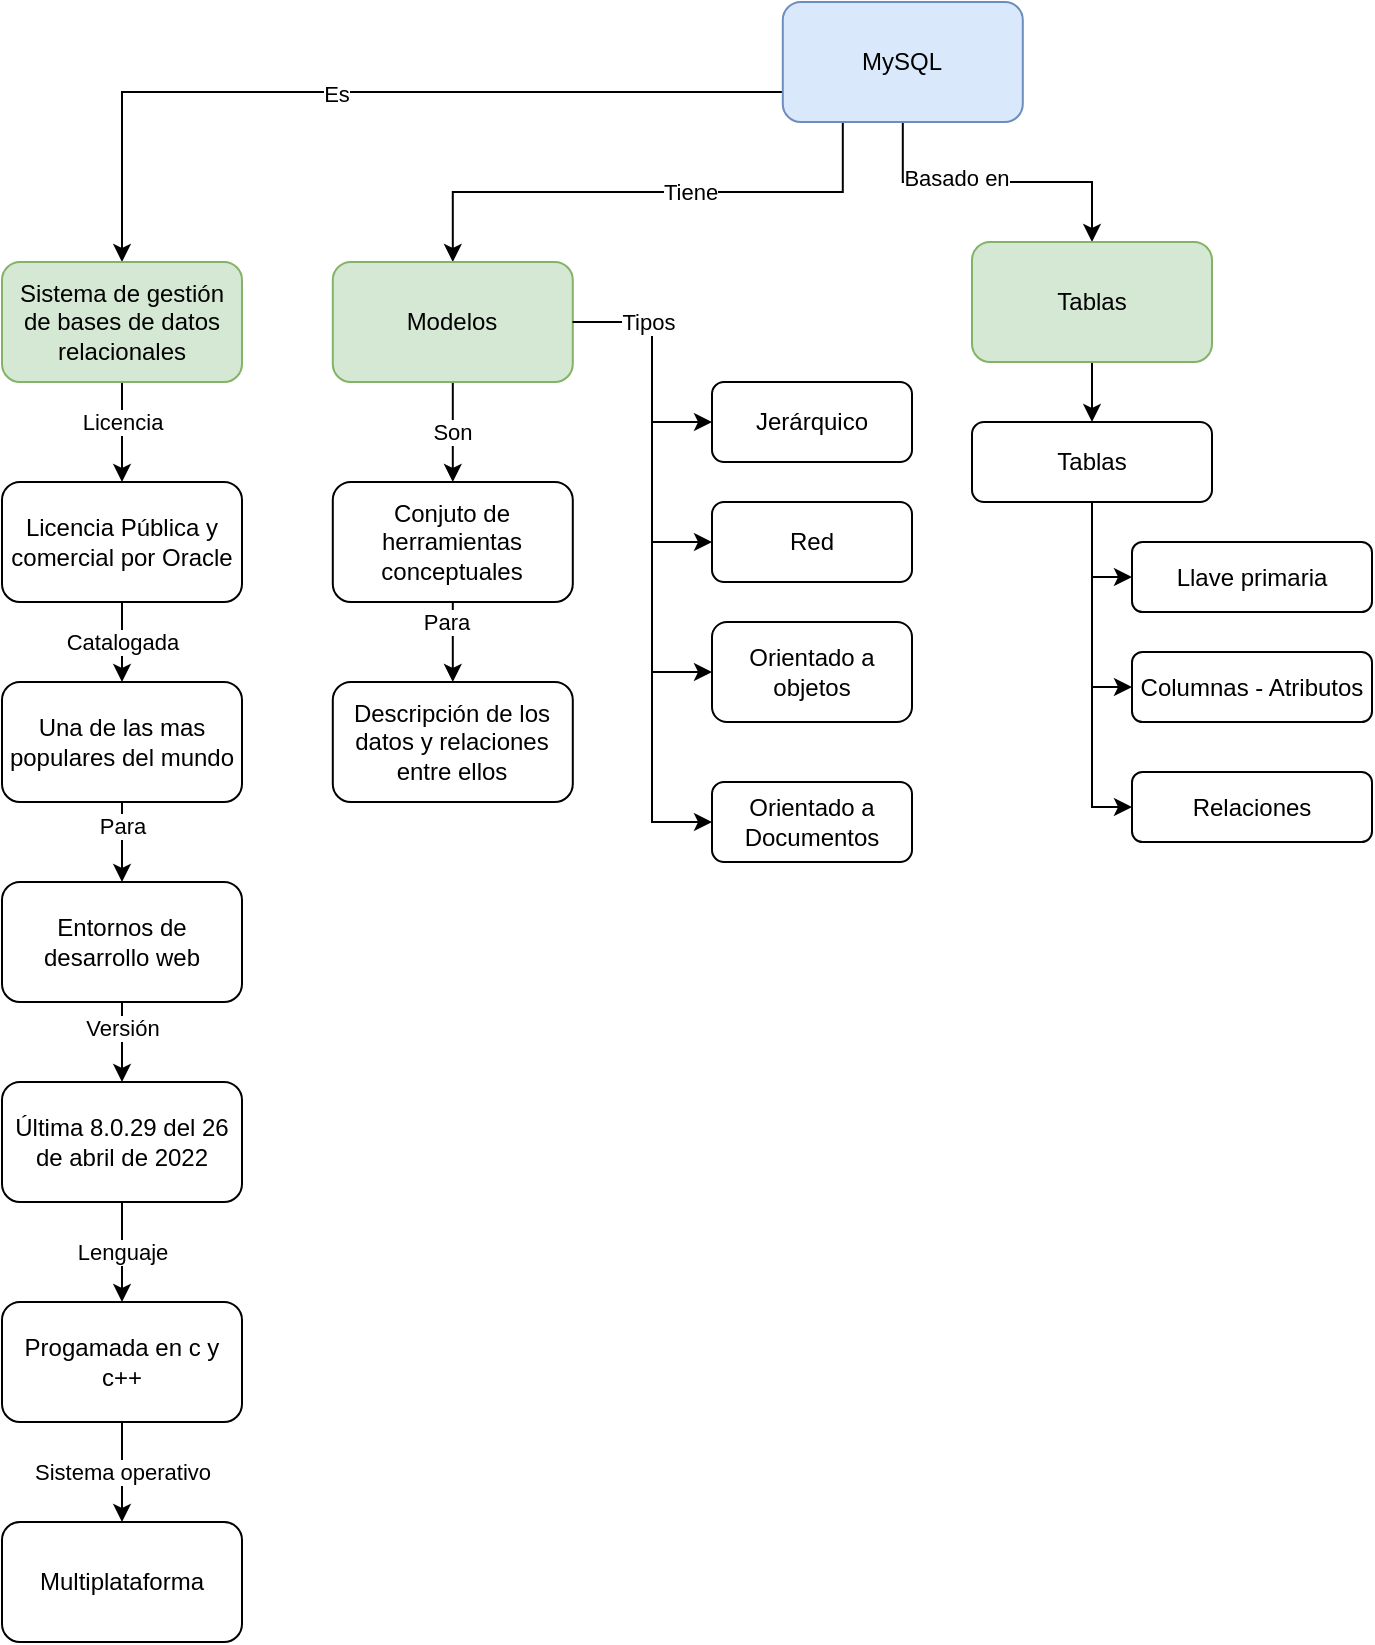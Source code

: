 <mxfile version="20.4.1" type="github">
  <diagram id="qhtQPjDR4GYdPBG_F6J3" name="Página-1">
    <mxGraphModel dx="1187.6" dy="499" grid="1" gridSize="10" guides="1" tooltips="1" connect="1" arrows="1" fold="1" page="1" pageScale="0.8" pageWidth="827" pageHeight="1169" math="0" shadow="0">
      <root>
        <mxCell id="0" />
        <mxCell id="1" parent="0" />
        <mxCell id="fwWyzj2W8QwWrXyF9_j2-4" value="" style="edgeStyle=orthogonalEdgeStyle;rounded=0;orthogonalLoop=1;jettySize=auto;html=1;exitX=0;exitY=0.75;exitDx=0;exitDy=0;" parent="1" source="fwWyzj2W8QwWrXyF9_j2-2" target="fwWyzj2W8QwWrXyF9_j2-3" edge="1">
          <mxGeometry relative="1" as="geometry" />
        </mxCell>
        <mxCell id="fwWyzj2W8QwWrXyF9_j2-5" value="Es" style="edgeLabel;html=1;align=center;verticalAlign=middle;resizable=0;points=[];" parent="fwWyzj2W8QwWrXyF9_j2-4" vertex="1" connectable="0">
          <mxGeometry x="0.075" y="1" relative="1" as="geometry">
            <mxPoint as="offset" />
          </mxGeometry>
        </mxCell>
        <mxCell id="fwWyzj2W8QwWrXyF9_j2-42" style="edgeStyle=orthogonalEdgeStyle;rounded=0;orthogonalLoop=1;jettySize=auto;html=1;exitX=0.25;exitY=1;exitDx=0;exitDy=0;entryX=0.5;entryY=0;entryDx=0;entryDy=0;" parent="1" source="fwWyzj2W8QwWrXyF9_j2-2" target="fwWyzj2W8QwWrXyF9_j2-23" edge="1">
          <mxGeometry relative="1" as="geometry" />
        </mxCell>
        <mxCell id="fwWyzj2W8QwWrXyF9_j2-43" value="Tiene" style="edgeLabel;html=1;align=center;verticalAlign=middle;resizable=0;points=[];" parent="fwWyzj2W8QwWrXyF9_j2-42" vertex="1" connectable="0">
          <mxGeometry x="-0.154" relative="1" as="geometry">
            <mxPoint as="offset" />
          </mxGeometry>
        </mxCell>
        <mxCell id="dAumnBdMv4Wa70-6qw1--2" value="" style="edgeStyle=orthogonalEdgeStyle;rounded=0;orthogonalLoop=1;jettySize=auto;html=1;" edge="1" parent="1" source="fwWyzj2W8QwWrXyF9_j2-2" target="dAumnBdMv4Wa70-6qw1--1">
          <mxGeometry relative="1" as="geometry" />
        </mxCell>
        <mxCell id="dAumnBdMv4Wa70-6qw1--3" value="Basado en" style="edgeLabel;html=1;align=center;verticalAlign=middle;resizable=0;points=[];" vertex="1" connectable="0" parent="dAumnBdMv4Wa70-6qw1--2">
          <mxGeometry x="-0.276" y="2" relative="1" as="geometry">
            <mxPoint as="offset" />
          </mxGeometry>
        </mxCell>
        <mxCell id="fwWyzj2W8QwWrXyF9_j2-2" value="MySQL" style="rounded=1;whiteSpace=wrap;html=1;fillColor=#dae8fc;strokeColor=#6c8ebf;" parent="1" vertex="1">
          <mxGeometry x="225.4" y="20" width="120" height="60" as="geometry" />
        </mxCell>
        <mxCell id="fwWyzj2W8QwWrXyF9_j2-7" value="" style="edgeStyle=orthogonalEdgeStyle;rounded=0;orthogonalLoop=1;jettySize=auto;html=1;" parent="1" source="fwWyzj2W8QwWrXyF9_j2-3" target="fwWyzj2W8QwWrXyF9_j2-6" edge="1">
          <mxGeometry relative="1" as="geometry" />
        </mxCell>
        <mxCell id="fwWyzj2W8QwWrXyF9_j2-8" value="Licencia" style="edgeLabel;html=1;align=center;verticalAlign=middle;resizable=0;points=[];" parent="fwWyzj2W8QwWrXyF9_j2-7" vertex="1" connectable="0">
          <mxGeometry x="-0.22" relative="1" as="geometry">
            <mxPoint as="offset" />
          </mxGeometry>
        </mxCell>
        <mxCell id="fwWyzj2W8QwWrXyF9_j2-10" value="" style="edgeStyle=orthogonalEdgeStyle;rounded=0;orthogonalLoop=1;jettySize=auto;html=1;entryX=0.5;entryY=0;entryDx=0;entryDy=0;exitX=0.5;exitY=1;exitDx=0;exitDy=0;" parent="1" source="fwWyzj2W8QwWrXyF9_j2-6" target="fwWyzj2W8QwWrXyF9_j2-9" edge="1">
          <mxGeometry relative="1" as="geometry" />
        </mxCell>
        <mxCell id="fwWyzj2W8QwWrXyF9_j2-11" value="Catalogada" style="edgeLabel;html=1;align=center;verticalAlign=middle;resizable=0;points=[];" parent="fwWyzj2W8QwWrXyF9_j2-10" vertex="1" connectable="0">
          <mxGeometry x="0.34" y="-3" relative="1" as="geometry">
            <mxPoint x="3" y="-7" as="offset" />
          </mxGeometry>
        </mxCell>
        <mxCell id="fwWyzj2W8QwWrXyF9_j2-13" value="" style="edgeStyle=orthogonalEdgeStyle;rounded=0;orthogonalLoop=1;jettySize=auto;html=1;exitX=0.5;exitY=1;exitDx=0;exitDy=0;entryX=0.5;entryY=0;entryDx=0;entryDy=0;" parent="1" source="fwWyzj2W8QwWrXyF9_j2-9" target="fwWyzj2W8QwWrXyF9_j2-12" edge="1">
          <mxGeometry relative="1" as="geometry" />
        </mxCell>
        <mxCell id="fwWyzj2W8QwWrXyF9_j2-14" value="Para" style="edgeLabel;html=1;align=center;verticalAlign=middle;resizable=0;points=[];" parent="fwWyzj2W8QwWrXyF9_j2-13" vertex="1" connectable="0">
          <mxGeometry x="0.551" y="-3" relative="1" as="geometry">
            <mxPoint x="3" y="-19" as="offset" />
          </mxGeometry>
        </mxCell>
        <mxCell id="fwWyzj2W8QwWrXyF9_j2-16" value="" style="edgeStyle=orthogonalEdgeStyle;rounded=0;orthogonalLoop=1;jettySize=auto;html=1;entryX=0.5;entryY=0;entryDx=0;entryDy=0;exitX=0.5;exitY=1;exitDx=0;exitDy=0;" parent="1" source="fwWyzj2W8QwWrXyF9_j2-12" target="fwWyzj2W8QwWrXyF9_j2-15" edge="1">
          <mxGeometry relative="1" as="geometry" />
        </mxCell>
        <mxCell id="fwWyzj2W8QwWrXyF9_j2-17" value="Versión" style="edgeLabel;html=1;align=center;verticalAlign=middle;resizable=0;points=[];" parent="fwWyzj2W8QwWrXyF9_j2-16" vertex="1" connectable="0">
          <mxGeometry x="0.659" y="-2" relative="1" as="geometry">
            <mxPoint x="2" y="-20" as="offset" />
          </mxGeometry>
        </mxCell>
        <mxCell id="fwWyzj2W8QwWrXyF9_j2-3" value="Sistema de gestión de bases de datos relacionales" style="rounded=1;whiteSpace=wrap;html=1;fillColor=#d5e8d4;strokeColor=#82b366;" parent="1" vertex="1">
          <mxGeometry x="-165" y="150" width="120" height="60" as="geometry" />
        </mxCell>
        <mxCell id="fwWyzj2W8QwWrXyF9_j2-6" value="Licencia Pública y comercial por Oracle" style="rounded=1;whiteSpace=wrap;html=1;" parent="1" vertex="1">
          <mxGeometry x="-165" y="260" width="120" height="60" as="geometry" />
        </mxCell>
        <mxCell id="fwWyzj2W8QwWrXyF9_j2-9" value="Una de las mas populares del mundo" style="rounded=1;whiteSpace=wrap;html=1;" parent="1" vertex="1">
          <mxGeometry x="-165" y="360" width="120" height="60" as="geometry" />
        </mxCell>
        <mxCell id="fwWyzj2W8QwWrXyF9_j2-12" value="Entornos de desarrollo web" style="rounded=1;whiteSpace=wrap;html=1;" parent="1" vertex="1">
          <mxGeometry x="-165" y="460" width="120" height="60" as="geometry" />
        </mxCell>
        <mxCell id="fwWyzj2W8QwWrXyF9_j2-20" value="Lenguaje" style="edgeStyle=orthogonalEdgeStyle;rounded=0;orthogonalLoop=1;jettySize=auto;html=1;" parent="1" source="fwWyzj2W8QwWrXyF9_j2-15" target="fwWyzj2W8QwWrXyF9_j2-19" edge="1">
          <mxGeometry relative="1" as="geometry" />
        </mxCell>
        <mxCell id="fwWyzj2W8QwWrXyF9_j2-15" value="Última 8.0.29 del 26 de abril de 2022" style="rounded=1;whiteSpace=wrap;html=1;" parent="1" vertex="1">
          <mxGeometry x="-165" y="560" width="120" height="60" as="geometry" />
        </mxCell>
        <mxCell id="fwWyzj2W8QwWrXyF9_j2-22" value="Sistema operativo" style="edgeStyle=orthogonalEdgeStyle;rounded=0;orthogonalLoop=1;jettySize=auto;html=1;" parent="1" source="fwWyzj2W8QwWrXyF9_j2-19" target="fwWyzj2W8QwWrXyF9_j2-21" edge="1">
          <mxGeometry relative="1" as="geometry" />
        </mxCell>
        <mxCell id="fwWyzj2W8QwWrXyF9_j2-19" value="Progamada en c y c++" style="rounded=1;whiteSpace=wrap;html=1;" parent="1" vertex="1">
          <mxGeometry x="-165" y="670" width="120" height="60" as="geometry" />
        </mxCell>
        <mxCell id="fwWyzj2W8QwWrXyF9_j2-21" value="Multiplataforma" style="rounded=1;whiteSpace=wrap;html=1;" parent="1" vertex="1">
          <mxGeometry x="-165" y="780" width="120" height="60" as="geometry" />
        </mxCell>
        <mxCell id="fwWyzj2W8QwWrXyF9_j2-35" value="Son" style="edgeStyle=orthogonalEdgeStyle;rounded=0;orthogonalLoop=1;jettySize=auto;html=1;" parent="1" source="fwWyzj2W8QwWrXyF9_j2-23" target="fwWyzj2W8QwWrXyF9_j2-34" edge="1">
          <mxGeometry relative="1" as="geometry" />
        </mxCell>
        <mxCell id="fwWyzj2W8QwWrXyF9_j2-41" style="edgeStyle=orthogonalEdgeStyle;rounded=0;orthogonalLoop=1;jettySize=auto;html=1;exitX=1;exitY=0.5;exitDx=0;exitDy=0;entryX=0;entryY=0.5;entryDx=0;entryDy=0;" parent="1" source="fwWyzj2W8QwWrXyF9_j2-23" target="fwWyzj2W8QwWrXyF9_j2-25" edge="1">
          <mxGeometry relative="1" as="geometry">
            <Array as="points">
              <mxPoint x="160" y="180" />
              <mxPoint x="160" y="230" />
            </Array>
          </mxGeometry>
        </mxCell>
        <mxCell id="fwWyzj2W8QwWrXyF9_j2-23" value="Modelos" style="rounded=1;whiteSpace=wrap;html=1;fillColor=#d5e8d4;strokeColor=#82b366;" parent="1" vertex="1">
          <mxGeometry x="0.4" y="150" width="120" height="60" as="geometry" />
        </mxCell>
        <mxCell id="fwWyzj2W8QwWrXyF9_j2-28" value="" style="edgeStyle=orthogonalEdgeStyle;rounded=0;orthogonalLoop=1;jettySize=auto;html=1;entryX=0;entryY=0.5;entryDx=0;entryDy=0;exitX=1;exitY=0.5;exitDx=0;exitDy=0;" parent="1" source="fwWyzj2W8QwWrXyF9_j2-23" target="fwWyzj2W8QwWrXyF9_j2-27" edge="1">
          <mxGeometry relative="1" as="geometry">
            <Array as="points">
              <mxPoint x="160" y="180" />
              <mxPoint x="160" y="290" />
            </Array>
          </mxGeometry>
        </mxCell>
        <mxCell id="fwWyzj2W8QwWrXyF9_j2-25" value="Jerárquico" style="rounded=1;whiteSpace=wrap;html=1;" parent="1" vertex="1">
          <mxGeometry x="190" y="210" width="100" height="40" as="geometry" />
        </mxCell>
        <mxCell id="fwWyzj2W8QwWrXyF9_j2-30" value="" style="edgeStyle=orthogonalEdgeStyle;rounded=0;orthogonalLoop=1;jettySize=auto;html=1;entryX=0;entryY=0.5;entryDx=0;entryDy=0;exitX=1;exitY=0.5;exitDx=0;exitDy=0;" parent="1" source="fwWyzj2W8QwWrXyF9_j2-23" target="fwWyzj2W8QwWrXyF9_j2-29" edge="1">
          <mxGeometry relative="1" as="geometry">
            <mxPoint x="200" y="450" as="sourcePoint" />
            <Array as="points">
              <mxPoint x="160" y="180" />
              <mxPoint x="160" y="355" />
            </Array>
          </mxGeometry>
        </mxCell>
        <mxCell id="fwWyzj2W8QwWrXyF9_j2-27" value="Red" style="rounded=1;whiteSpace=wrap;html=1;" parent="1" vertex="1">
          <mxGeometry x="190" y="270" width="100" height="40" as="geometry" />
        </mxCell>
        <mxCell id="fwWyzj2W8QwWrXyF9_j2-32" value="Tipos" style="edgeStyle=orthogonalEdgeStyle;rounded=0;orthogonalLoop=1;jettySize=auto;html=1;entryX=0;entryY=0.5;entryDx=0;entryDy=0;exitX=1;exitY=0.5;exitDx=0;exitDy=0;" parent="1" source="fwWyzj2W8QwWrXyF9_j2-23" target="fwWyzj2W8QwWrXyF9_j2-31" edge="1">
          <mxGeometry x="-0.762" relative="1" as="geometry">
            <mxPoint y="240" as="sourcePoint" />
            <Array as="points">
              <mxPoint x="160" y="180" />
              <mxPoint x="160" y="430" />
            </Array>
            <mxPoint as="offset" />
          </mxGeometry>
        </mxCell>
        <mxCell id="fwWyzj2W8QwWrXyF9_j2-29" value="Orientado a objetos" style="rounded=1;whiteSpace=wrap;html=1;" parent="1" vertex="1">
          <mxGeometry x="190" y="330" width="100" height="50" as="geometry" />
        </mxCell>
        <mxCell id="fwWyzj2W8QwWrXyF9_j2-31" value="Orientado a Documentos" style="rounded=1;whiteSpace=wrap;html=1;" parent="1" vertex="1">
          <mxGeometry x="190" y="410" width="100" height="40" as="geometry" />
        </mxCell>
        <mxCell id="fwWyzj2W8QwWrXyF9_j2-37" value="" style="edgeStyle=orthogonalEdgeStyle;rounded=0;orthogonalLoop=1;jettySize=auto;html=1;" parent="1" source="fwWyzj2W8QwWrXyF9_j2-34" target="fwWyzj2W8QwWrXyF9_j2-36" edge="1">
          <mxGeometry relative="1" as="geometry" />
        </mxCell>
        <mxCell id="fwWyzj2W8QwWrXyF9_j2-39" value="Para" style="edgeLabel;html=1;align=center;verticalAlign=middle;resizable=0;points=[];" parent="fwWyzj2W8QwWrXyF9_j2-37" vertex="1" connectable="0">
          <mxGeometry x="-0.51" y="-4" relative="1" as="geometry">
            <mxPoint as="offset" />
          </mxGeometry>
        </mxCell>
        <mxCell id="fwWyzj2W8QwWrXyF9_j2-34" value="Conjuto de herramientas conceptuales" style="rounded=1;whiteSpace=wrap;html=1;" parent="1" vertex="1">
          <mxGeometry x="0.4" y="260" width="120" height="60" as="geometry" />
        </mxCell>
        <mxCell id="fwWyzj2W8QwWrXyF9_j2-36" value="Descripción de los datos y relaciones entre ellos" style="rounded=1;whiteSpace=wrap;html=1;" parent="1" vertex="1">
          <mxGeometry x="0.4" y="360" width="120" height="60" as="geometry" />
        </mxCell>
        <mxCell id="dAumnBdMv4Wa70-6qw1--5" value="" style="edgeStyle=orthogonalEdgeStyle;rounded=0;orthogonalLoop=1;jettySize=auto;html=1;" edge="1" parent="1" source="dAumnBdMv4Wa70-6qw1--1" target="dAumnBdMv4Wa70-6qw1--4">
          <mxGeometry relative="1" as="geometry" />
        </mxCell>
        <mxCell id="dAumnBdMv4Wa70-6qw1--1" value="Tablas" style="rounded=1;whiteSpace=wrap;html=1;fillColor=#d5e8d4;strokeColor=#82b366;" vertex="1" parent="1">
          <mxGeometry x="320" y="140" width="120" height="60" as="geometry" />
        </mxCell>
        <mxCell id="dAumnBdMv4Wa70-6qw1--7" value="" style="edgeStyle=orthogonalEdgeStyle;rounded=0;orthogonalLoop=1;jettySize=auto;html=1;entryX=0;entryY=0.5;entryDx=0;entryDy=0;" edge="1" parent="1" source="dAumnBdMv4Wa70-6qw1--4" target="dAumnBdMv4Wa70-6qw1--6">
          <mxGeometry relative="1" as="geometry" />
        </mxCell>
        <mxCell id="dAumnBdMv4Wa70-6qw1--11" style="edgeStyle=orthogonalEdgeStyle;rounded=0;orthogonalLoop=1;jettySize=auto;html=1;exitX=0.5;exitY=1;exitDx=0;exitDy=0;entryX=0;entryY=0.5;entryDx=0;entryDy=0;" edge="1" parent="1" source="dAumnBdMv4Wa70-6qw1--4" target="dAumnBdMv4Wa70-6qw1--8">
          <mxGeometry relative="1" as="geometry" />
        </mxCell>
        <mxCell id="dAumnBdMv4Wa70-6qw1--12" style="edgeStyle=orthogonalEdgeStyle;rounded=0;orthogonalLoop=1;jettySize=auto;html=1;exitX=0.5;exitY=1;exitDx=0;exitDy=0;entryX=0;entryY=0.5;entryDx=0;entryDy=0;" edge="1" parent="1" source="dAumnBdMv4Wa70-6qw1--4" target="dAumnBdMv4Wa70-6qw1--10">
          <mxGeometry relative="1" as="geometry" />
        </mxCell>
        <mxCell id="dAumnBdMv4Wa70-6qw1--4" value="Tablas" style="rounded=1;whiteSpace=wrap;html=1;" vertex="1" parent="1">
          <mxGeometry x="320" y="230" width="120" height="40" as="geometry" />
        </mxCell>
        <mxCell id="dAumnBdMv4Wa70-6qw1--6" value="Llave primaria" style="rounded=1;whiteSpace=wrap;html=1;" vertex="1" parent="1">
          <mxGeometry x="400" y="290" width="120" height="35" as="geometry" />
        </mxCell>
        <mxCell id="dAumnBdMv4Wa70-6qw1--8" value="Columnas - Atributos" style="rounded=1;whiteSpace=wrap;html=1;" vertex="1" parent="1">
          <mxGeometry x="400" y="345" width="120" height="35" as="geometry" />
        </mxCell>
        <mxCell id="dAumnBdMv4Wa70-6qw1--10" value="Relaciones" style="rounded=1;whiteSpace=wrap;html=1;" vertex="1" parent="1">
          <mxGeometry x="400" y="405" width="120" height="35" as="geometry" />
        </mxCell>
      </root>
    </mxGraphModel>
  </diagram>
</mxfile>
